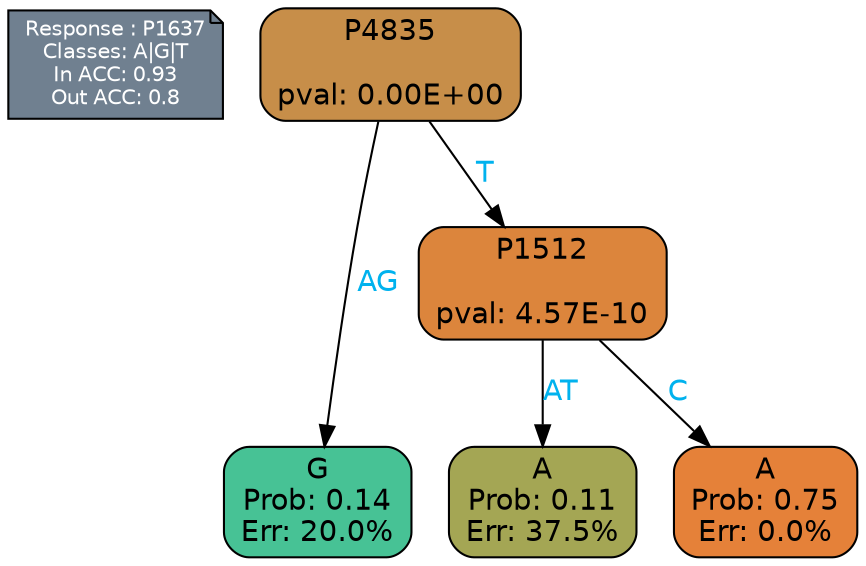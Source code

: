 digraph Tree {
node [shape=box, style="filled, rounded", color="black", fontname=helvetica] ;
graph [ranksep=equally, splines=polylines, bgcolor=transparent, dpi=600] ;
edge [fontname=helvetica] ;
LEGEND [label="Response : P1637
Classes: A|G|T
In ACC: 0.93
Out ACC: 0.8
",shape=note,align=left,style=filled,fillcolor="slategray",fontcolor="white",fontsize=10];1 [label="P4835

pval: 0.00E+00", fillcolor="#c78e49"] ;
2 [label="G
Prob: 0.14
Err: 20.0%", fillcolor="#47c295"] ;
3 [label="P1512

pval: 4.57E-10", fillcolor="#dc853c"] ;
4 [label="A
Prob: 0.11
Err: 37.5%", fillcolor="#a4a654"] ;
5 [label="A
Prob: 0.75
Err: 0.0%", fillcolor="#e58139"] ;
1 -> 2 [label="AG",fontcolor=deepskyblue2] ;
1 -> 3 [label="T",fontcolor=deepskyblue2] ;
3 -> 4 [label="AT",fontcolor=deepskyblue2] ;
3 -> 5 [label="C",fontcolor=deepskyblue2] ;
{rank = same; 2;4;5;}{rank = same; LEGEND;1;}}